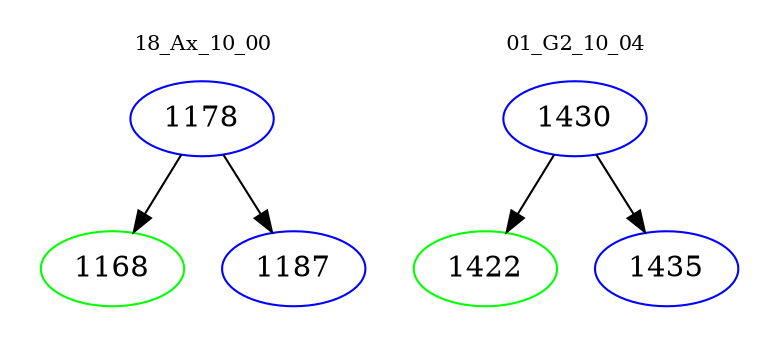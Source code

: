 digraph{
subgraph cluster_0 {
color = white
label = "18_Ax_10_00";
fontsize=10;
T0_1178 [label="1178", color="blue"]
T0_1178 -> T0_1168 [color="black"]
T0_1168 [label="1168", color="green"]
T0_1178 -> T0_1187 [color="black"]
T0_1187 [label="1187", color="blue"]
}
subgraph cluster_1 {
color = white
label = "01_G2_10_04";
fontsize=10;
T1_1430 [label="1430", color="blue"]
T1_1430 -> T1_1422 [color="black"]
T1_1422 [label="1422", color="green"]
T1_1430 -> T1_1435 [color="black"]
T1_1435 [label="1435", color="blue"]
}
}
